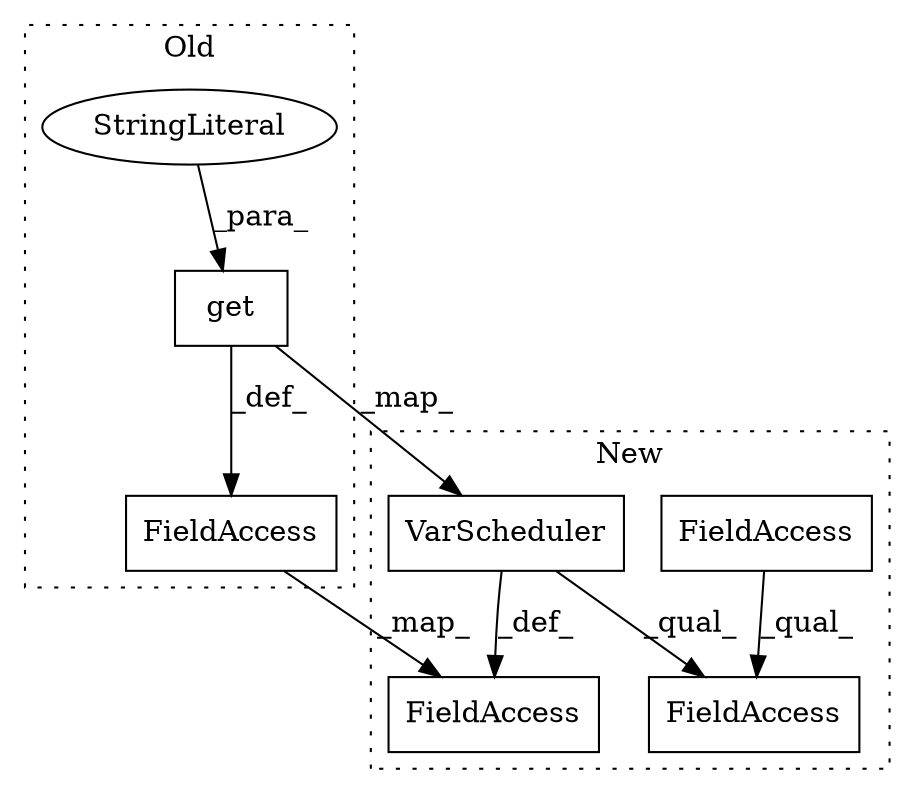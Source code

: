 digraph G {
subgraph cluster0 {
1 [label="get" a="32" s="966,981" l="4,1" shape="box"];
5 [label="StringLiteral" a="45" s="970" l="11" shape="ellipse"];
7 [label="FieldAccess" a="22" s="922" l="21" shape="box"];
label = "Old";
style="dotted";
}
subgraph cluster1 {
2 [label="VarScheduler" a="32" s="869,903" l="13,1" shape="box"];
3 [label="FieldAccess" a="22" s="932" l="36" shape="box"];
4 [label="FieldAccess" a="22" s="932" l="26" shape="box"];
6 [label="FieldAccess" a="22" s="910" l="21" shape="box"];
label = "New";
style="dotted";
}
1 -> 2 [label="_map_"];
1 -> 7 [label="_def_"];
2 -> 3 [label="_qual_"];
2 -> 6 [label="_def_"];
4 -> 3 [label="_qual_"];
5 -> 1 [label="_para_"];
7 -> 6 [label="_map_"];
}